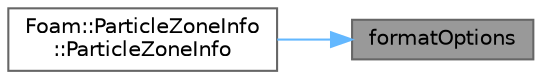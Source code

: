 digraph "formatOptions"
{
 // LATEX_PDF_SIZE
  bgcolor="transparent";
  edge [fontname=Helvetica,fontsize=10,labelfontname=Helvetica,labelfontsize=10];
  node [fontname=Helvetica,fontsize=10,shape=box,height=0.2,width=0.4];
  rankdir="RL";
  Node1 [id="Node000001",label="formatOptions",height=0.2,width=0.4,color="gray40", fillcolor="grey60", style="filled", fontcolor="black",tooltip=" "];
  Node1 -> Node2 [id="edge1_Node000001_Node000002",dir="back",color="steelblue1",style="solid",tooltip=" "];
  Node2 [id="Node000002",label="Foam::ParticleZoneInfo\l::ParticleZoneInfo",height=0.2,width=0.4,color="grey40", fillcolor="white", style="filled",URL="$classFoam_1_1ParticleZoneInfo.html#abecd884bdb796aa7cd7cc75740cf8677",tooltip=" "];
}

